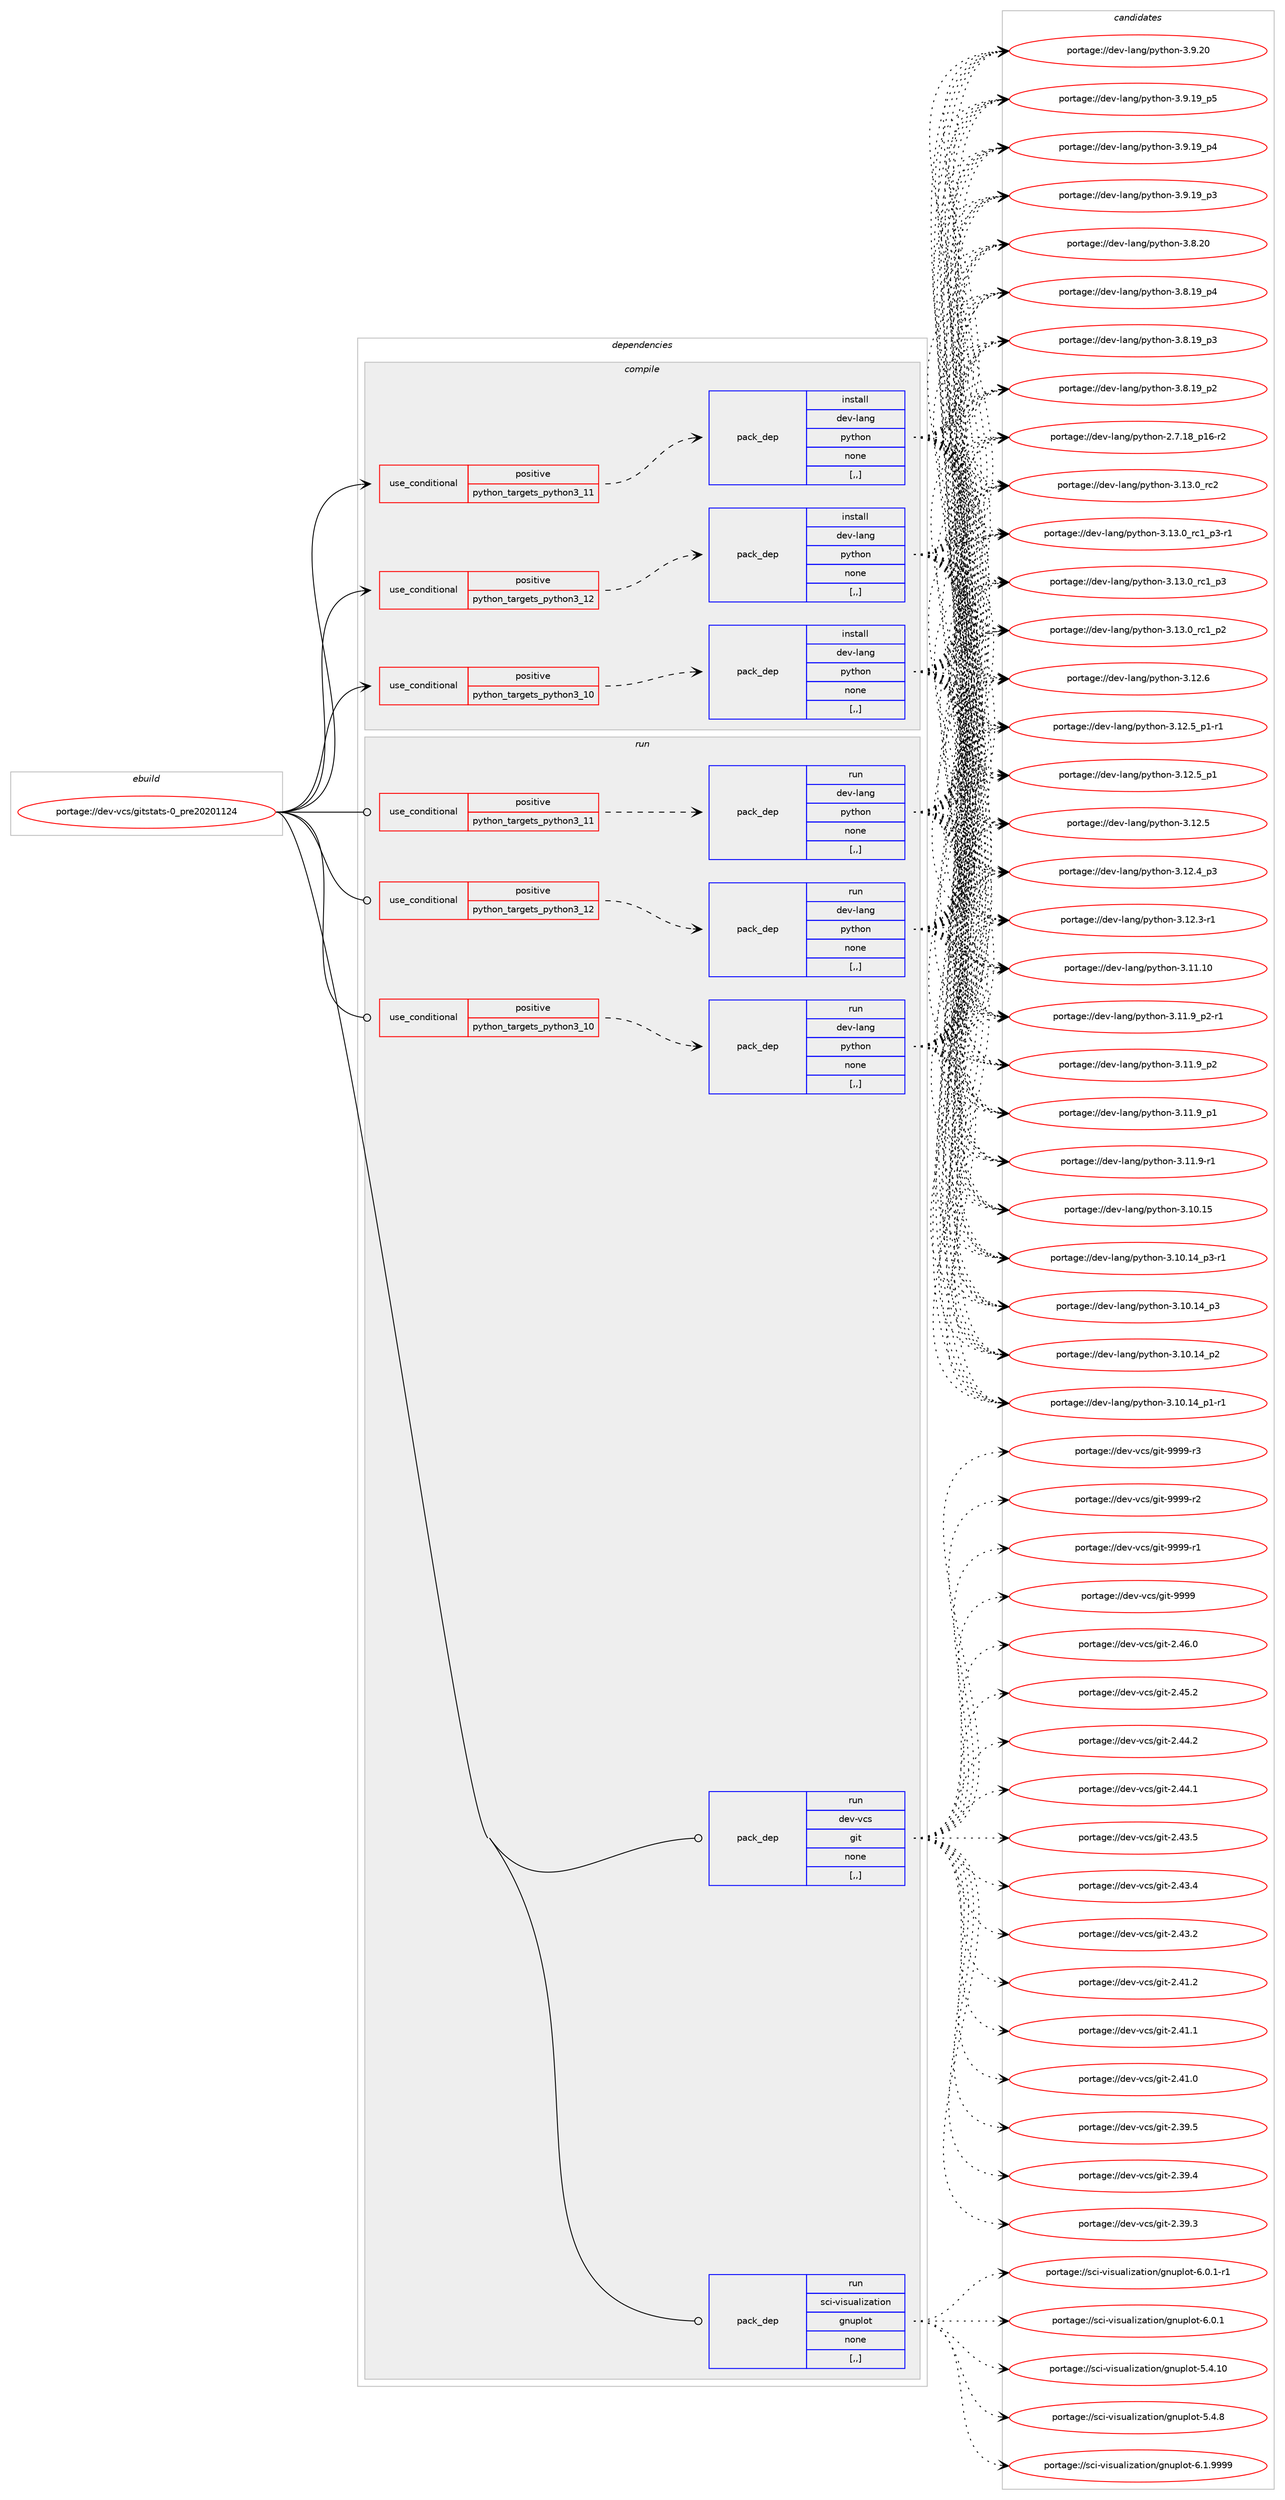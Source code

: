 digraph prolog {

# *************
# Graph options
# *************

newrank=true;
concentrate=true;
compound=true;
graph [rankdir=LR,fontname=Helvetica,fontsize=10,ranksep=1.5];#, ranksep=2.5, nodesep=0.2];
edge  [arrowhead=vee];
node  [fontname=Helvetica,fontsize=10];

# **********
# The ebuild
# **********

subgraph cluster_leftcol {
color=gray;
label=<<i>ebuild</i>>;
id [label="portage://dev-vcs/gitstats-0_pre20201124", color=red, width=4, href="../dev-vcs/gitstats-0_pre20201124.svg"];
}

# ****************
# The dependencies
# ****************

subgraph cluster_midcol {
color=gray;
label=<<i>dependencies</i>>;
subgraph cluster_compile {
fillcolor="#eeeeee";
style=filled;
label=<<i>compile</i>>;
subgraph cond193964 {
dependency719582 [label=<<TABLE BORDER="0" CELLBORDER="1" CELLSPACING="0" CELLPADDING="4"><TR><TD ROWSPAN="3" CELLPADDING="10">use_conditional</TD></TR><TR><TD>positive</TD></TR><TR><TD>python_targets_python3_10</TD></TR></TABLE>>, shape=none, color=red];
subgraph pack520562 {
dependency719583 [label=<<TABLE BORDER="0" CELLBORDER="1" CELLSPACING="0" CELLPADDING="4" WIDTH="220"><TR><TD ROWSPAN="6" CELLPADDING="30">pack_dep</TD></TR><TR><TD WIDTH="110">install</TD></TR><TR><TD>dev-lang</TD></TR><TR><TD>python</TD></TR><TR><TD>none</TD></TR><TR><TD>[,,]</TD></TR></TABLE>>, shape=none, color=blue];
}
dependency719582:e -> dependency719583:w [weight=20,style="dashed",arrowhead="vee"];
}
id:e -> dependency719582:w [weight=20,style="solid",arrowhead="vee"];
subgraph cond193965 {
dependency719584 [label=<<TABLE BORDER="0" CELLBORDER="1" CELLSPACING="0" CELLPADDING="4"><TR><TD ROWSPAN="3" CELLPADDING="10">use_conditional</TD></TR><TR><TD>positive</TD></TR><TR><TD>python_targets_python3_11</TD></TR></TABLE>>, shape=none, color=red];
subgraph pack520563 {
dependency719585 [label=<<TABLE BORDER="0" CELLBORDER="1" CELLSPACING="0" CELLPADDING="4" WIDTH="220"><TR><TD ROWSPAN="6" CELLPADDING="30">pack_dep</TD></TR><TR><TD WIDTH="110">install</TD></TR><TR><TD>dev-lang</TD></TR><TR><TD>python</TD></TR><TR><TD>none</TD></TR><TR><TD>[,,]</TD></TR></TABLE>>, shape=none, color=blue];
}
dependency719584:e -> dependency719585:w [weight=20,style="dashed",arrowhead="vee"];
}
id:e -> dependency719584:w [weight=20,style="solid",arrowhead="vee"];
subgraph cond193966 {
dependency719586 [label=<<TABLE BORDER="0" CELLBORDER="1" CELLSPACING="0" CELLPADDING="4"><TR><TD ROWSPAN="3" CELLPADDING="10">use_conditional</TD></TR><TR><TD>positive</TD></TR><TR><TD>python_targets_python3_12</TD></TR></TABLE>>, shape=none, color=red];
subgraph pack520564 {
dependency719587 [label=<<TABLE BORDER="0" CELLBORDER="1" CELLSPACING="0" CELLPADDING="4" WIDTH="220"><TR><TD ROWSPAN="6" CELLPADDING="30">pack_dep</TD></TR><TR><TD WIDTH="110">install</TD></TR><TR><TD>dev-lang</TD></TR><TR><TD>python</TD></TR><TR><TD>none</TD></TR><TR><TD>[,,]</TD></TR></TABLE>>, shape=none, color=blue];
}
dependency719586:e -> dependency719587:w [weight=20,style="dashed",arrowhead="vee"];
}
id:e -> dependency719586:w [weight=20,style="solid",arrowhead="vee"];
}
subgraph cluster_compileandrun {
fillcolor="#eeeeee";
style=filled;
label=<<i>compile and run</i>>;
}
subgraph cluster_run {
fillcolor="#eeeeee";
style=filled;
label=<<i>run</i>>;
subgraph cond193967 {
dependency719588 [label=<<TABLE BORDER="0" CELLBORDER="1" CELLSPACING="0" CELLPADDING="4"><TR><TD ROWSPAN="3" CELLPADDING="10">use_conditional</TD></TR><TR><TD>positive</TD></TR><TR><TD>python_targets_python3_10</TD></TR></TABLE>>, shape=none, color=red];
subgraph pack520565 {
dependency719589 [label=<<TABLE BORDER="0" CELLBORDER="1" CELLSPACING="0" CELLPADDING="4" WIDTH="220"><TR><TD ROWSPAN="6" CELLPADDING="30">pack_dep</TD></TR><TR><TD WIDTH="110">run</TD></TR><TR><TD>dev-lang</TD></TR><TR><TD>python</TD></TR><TR><TD>none</TD></TR><TR><TD>[,,]</TD></TR></TABLE>>, shape=none, color=blue];
}
dependency719588:e -> dependency719589:w [weight=20,style="dashed",arrowhead="vee"];
}
id:e -> dependency719588:w [weight=20,style="solid",arrowhead="odot"];
subgraph cond193968 {
dependency719590 [label=<<TABLE BORDER="0" CELLBORDER="1" CELLSPACING="0" CELLPADDING="4"><TR><TD ROWSPAN="3" CELLPADDING="10">use_conditional</TD></TR><TR><TD>positive</TD></TR><TR><TD>python_targets_python3_11</TD></TR></TABLE>>, shape=none, color=red];
subgraph pack520566 {
dependency719591 [label=<<TABLE BORDER="0" CELLBORDER="1" CELLSPACING="0" CELLPADDING="4" WIDTH="220"><TR><TD ROWSPAN="6" CELLPADDING="30">pack_dep</TD></TR><TR><TD WIDTH="110">run</TD></TR><TR><TD>dev-lang</TD></TR><TR><TD>python</TD></TR><TR><TD>none</TD></TR><TR><TD>[,,]</TD></TR></TABLE>>, shape=none, color=blue];
}
dependency719590:e -> dependency719591:w [weight=20,style="dashed",arrowhead="vee"];
}
id:e -> dependency719590:w [weight=20,style="solid",arrowhead="odot"];
subgraph cond193969 {
dependency719592 [label=<<TABLE BORDER="0" CELLBORDER="1" CELLSPACING="0" CELLPADDING="4"><TR><TD ROWSPAN="3" CELLPADDING="10">use_conditional</TD></TR><TR><TD>positive</TD></TR><TR><TD>python_targets_python3_12</TD></TR></TABLE>>, shape=none, color=red];
subgraph pack520567 {
dependency719593 [label=<<TABLE BORDER="0" CELLBORDER="1" CELLSPACING="0" CELLPADDING="4" WIDTH="220"><TR><TD ROWSPAN="6" CELLPADDING="30">pack_dep</TD></TR><TR><TD WIDTH="110">run</TD></TR><TR><TD>dev-lang</TD></TR><TR><TD>python</TD></TR><TR><TD>none</TD></TR><TR><TD>[,,]</TD></TR></TABLE>>, shape=none, color=blue];
}
dependency719592:e -> dependency719593:w [weight=20,style="dashed",arrowhead="vee"];
}
id:e -> dependency719592:w [weight=20,style="solid",arrowhead="odot"];
subgraph pack520568 {
dependency719594 [label=<<TABLE BORDER="0" CELLBORDER="1" CELLSPACING="0" CELLPADDING="4" WIDTH="220"><TR><TD ROWSPAN="6" CELLPADDING="30">pack_dep</TD></TR><TR><TD WIDTH="110">run</TD></TR><TR><TD>dev-vcs</TD></TR><TR><TD>git</TD></TR><TR><TD>none</TD></TR><TR><TD>[,,]</TD></TR></TABLE>>, shape=none, color=blue];
}
id:e -> dependency719594:w [weight=20,style="solid",arrowhead="odot"];
subgraph pack520569 {
dependency719595 [label=<<TABLE BORDER="0" CELLBORDER="1" CELLSPACING="0" CELLPADDING="4" WIDTH="220"><TR><TD ROWSPAN="6" CELLPADDING="30">pack_dep</TD></TR><TR><TD WIDTH="110">run</TD></TR><TR><TD>sci-visualization</TD></TR><TR><TD>gnuplot</TD></TR><TR><TD>none</TD></TR><TR><TD>[,,]</TD></TR></TABLE>>, shape=none, color=blue];
}
id:e -> dependency719595:w [weight=20,style="solid",arrowhead="odot"];
}
}

# **************
# The candidates
# **************

subgraph cluster_choices {
rank=same;
color=gray;
label=<<i>candidates</i>>;

subgraph choice520562 {
color=black;
nodesep=1;
choice10010111845108971101034711212111610411111045514649514648951149950 [label="portage://dev-lang/python-3.13.0_rc2", color=red, width=4,href="../dev-lang/python-3.13.0_rc2.svg"];
choice1001011184510897110103471121211161041111104551464951464895114994995112514511449 [label="portage://dev-lang/python-3.13.0_rc1_p3-r1", color=red, width=4,href="../dev-lang/python-3.13.0_rc1_p3-r1.svg"];
choice100101118451089711010347112121116104111110455146495146489511499499511251 [label="portage://dev-lang/python-3.13.0_rc1_p3", color=red, width=4,href="../dev-lang/python-3.13.0_rc1_p3.svg"];
choice100101118451089711010347112121116104111110455146495146489511499499511250 [label="portage://dev-lang/python-3.13.0_rc1_p2", color=red, width=4,href="../dev-lang/python-3.13.0_rc1_p2.svg"];
choice10010111845108971101034711212111610411111045514649504654 [label="portage://dev-lang/python-3.12.6", color=red, width=4,href="../dev-lang/python-3.12.6.svg"];
choice1001011184510897110103471121211161041111104551464950465395112494511449 [label="portage://dev-lang/python-3.12.5_p1-r1", color=red, width=4,href="../dev-lang/python-3.12.5_p1-r1.svg"];
choice100101118451089711010347112121116104111110455146495046539511249 [label="portage://dev-lang/python-3.12.5_p1", color=red, width=4,href="../dev-lang/python-3.12.5_p1.svg"];
choice10010111845108971101034711212111610411111045514649504653 [label="portage://dev-lang/python-3.12.5", color=red, width=4,href="../dev-lang/python-3.12.5.svg"];
choice100101118451089711010347112121116104111110455146495046529511251 [label="portage://dev-lang/python-3.12.4_p3", color=red, width=4,href="../dev-lang/python-3.12.4_p3.svg"];
choice100101118451089711010347112121116104111110455146495046514511449 [label="portage://dev-lang/python-3.12.3-r1", color=red, width=4,href="../dev-lang/python-3.12.3-r1.svg"];
choice1001011184510897110103471121211161041111104551464949464948 [label="portage://dev-lang/python-3.11.10", color=red, width=4,href="../dev-lang/python-3.11.10.svg"];
choice1001011184510897110103471121211161041111104551464949465795112504511449 [label="portage://dev-lang/python-3.11.9_p2-r1", color=red, width=4,href="../dev-lang/python-3.11.9_p2-r1.svg"];
choice100101118451089711010347112121116104111110455146494946579511250 [label="portage://dev-lang/python-3.11.9_p2", color=red, width=4,href="../dev-lang/python-3.11.9_p2.svg"];
choice100101118451089711010347112121116104111110455146494946579511249 [label="portage://dev-lang/python-3.11.9_p1", color=red, width=4,href="../dev-lang/python-3.11.9_p1.svg"];
choice100101118451089711010347112121116104111110455146494946574511449 [label="portage://dev-lang/python-3.11.9-r1", color=red, width=4,href="../dev-lang/python-3.11.9-r1.svg"];
choice1001011184510897110103471121211161041111104551464948464953 [label="portage://dev-lang/python-3.10.15", color=red, width=4,href="../dev-lang/python-3.10.15.svg"];
choice100101118451089711010347112121116104111110455146494846495295112514511449 [label="portage://dev-lang/python-3.10.14_p3-r1", color=red, width=4,href="../dev-lang/python-3.10.14_p3-r1.svg"];
choice10010111845108971101034711212111610411111045514649484649529511251 [label="portage://dev-lang/python-3.10.14_p3", color=red, width=4,href="../dev-lang/python-3.10.14_p3.svg"];
choice10010111845108971101034711212111610411111045514649484649529511250 [label="portage://dev-lang/python-3.10.14_p2", color=red, width=4,href="../dev-lang/python-3.10.14_p2.svg"];
choice100101118451089711010347112121116104111110455146494846495295112494511449 [label="portage://dev-lang/python-3.10.14_p1-r1", color=red, width=4,href="../dev-lang/python-3.10.14_p1-r1.svg"];
choice10010111845108971101034711212111610411111045514657465048 [label="portage://dev-lang/python-3.9.20", color=red, width=4,href="../dev-lang/python-3.9.20.svg"];
choice100101118451089711010347112121116104111110455146574649579511253 [label="portage://dev-lang/python-3.9.19_p5", color=red, width=4,href="../dev-lang/python-3.9.19_p5.svg"];
choice100101118451089711010347112121116104111110455146574649579511252 [label="portage://dev-lang/python-3.9.19_p4", color=red, width=4,href="../dev-lang/python-3.9.19_p4.svg"];
choice100101118451089711010347112121116104111110455146574649579511251 [label="portage://dev-lang/python-3.9.19_p3", color=red, width=4,href="../dev-lang/python-3.9.19_p3.svg"];
choice10010111845108971101034711212111610411111045514656465048 [label="portage://dev-lang/python-3.8.20", color=red, width=4,href="../dev-lang/python-3.8.20.svg"];
choice100101118451089711010347112121116104111110455146564649579511252 [label="portage://dev-lang/python-3.8.19_p4", color=red, width=4,href="../dev-lang/python-3.8.19_p4.svg"];
choice100101118451089711010347112121116104111110455146564649579511251 [label="portage://dev-lang/python-3.8.19_p3", color=red, width=4,href="../dev-lang/python-3.8.19_p3.svg"];
choice100101118451089711010347112121116104111110455146564649579511250 [label="portage://dev-lang/python-3.8.19_p2", color=red, width=4,href="../dev-lang/python-3.8.19_p2.svg"];
choice100101118451089711010347112121116104111110455046554649569511249544511450 [label="portage://dev-lang/python-2.7.18_p16-r2", color=red, width=4,href="../dev-lang/python-2.7.18_p16-r2.svg"];
dependency719583:e -> choice10010111845108971101034711212111610411111045514649514648951149950:w [style=dotted,weight="100"];
dependency719583:e -> choice1001011184510897110103471121211161041111104551464951464895114994995112514511449:w [style=dotted,weight="100"];
dependency719583:e -> choice100101118451089711010347112121116104111110455146495146489511499499511251:w [style=dotted,weight="100"];
dependency719583:e -> choice100101118451089711010347112121116104111110455146495146489511499499511250:w [style=dotted,weight="100"];
dependency719583:e -> choice10010111845108971101034711212111610411111045514649504654:w [style=dotted,weight="100"];
dependency719583:e -> choice1001011184510897110103471121211161041111104551464950465395112494511449:w [style=dotted,weight="100"];
dependency719583:e -> choice100101118451089711010347112121116104111110455146495046539511249:w [style=dotted,weight="100"];
dependency719583:e -> choice10010111845108971101034711212111610411111045514649504653:w [style=dotted,weight="100"];
dependency719583:e -> choice100101118451089711010347112121116104111110455146495046529511251:w [style=dotted,weight="100"];
dependency719583:e -> choice100101118451089711010347112121116104111110455146495046514511449:w [style=dotted,weight="100"];
dependency719583:e -> choice1001011184510897110103471121211161041111104551464949464948:w [style=dotted,weight="100"];
dependency719583:e -> choice1001011184510897110103471121211161041111104551464949465795112504511449:w [style=dotted,weight="100"];
dependency719583:e -> choice100101118451089711010347112121116104111110455146494946579511250:w [style=dotted,weight="100"];
dependency719583:e -> choice100101118451089711010347112121116104111110455146494946579511249:w [style=dotted,weight="100"];
dependency719583:e -> choice100101118451089711010347112121116104111110455146494946574511449:w [style=dotted,weight="100"];
dependency719583:e -> choice1001011184510897110103471121211161041111104551464948464953:w [style=dotted,weight="100"];
dependency719583:e -> choice100101118451089711010347112121116104111110455146494846495295112514511449:w [style=dotted,weight="100"];
dependency719583:e -> choice10010111845108971101034711212111610411111045514649484649529511251:w [style=dotted,weight="100"];
dependency719583:e -> choice10010111845108971101034711212111610411111045514649484649529511250:w [style=dotted,weight="100"];
dependency719583:e -> choice100101118451089711010347112121116104111110455146494846495295112494511449:w [style=dotted,weight="100"];
dependency719583:e -> choice10010111845108971101034711212111610411111045514657465048:w [style=dotted,weight="100"];
dependency719583:e -> choice100101118451089711010347112121116104111110455146574649579511253:w [style=dotted,weight="100"];
dependency719583:e -> choice100101118451089711010347112121116104111110455146574649579511252:w [style=dotted,weight="100"];
dependency719583:e -> choice100101118451089711010347112121116104111110455146574649579511251:w [style=dotted,weight="100"];
dependency719583:e -> choice10010111845108971101034711212111610411111045514656465048:w [style=dotted,weight="100"];
dependency719583:e -> choice100101118451089711010347112121116104111110455146564649579511252:w [style=dotted,weight="100"];
dependency719583:e -> choice100101118451089711010347112121116104111110455146564649579511251:w [style=dotted,weight="100"];
dependency719583:e -> choice100101118451089711010347112121116104111110455146564649579511250:w [style=dotted,weight="100"];
dependency719583:e -> choice100101118451089711010347112121116104111110455046554649569511249544511450:w [style=dotted,weight="100"];
}
subgraph choice520563 {
color=black;
nodesep=1;
choice10010111845108971101034711212111610411111045514649514648951149950 [label="portage://dev-lang/python-3.13.0_rc2", color=red, width=4,href="../dev-lang/python-3.13.0_rc2.svg"];
choice1001011184510897110103471121211161041111104551464951464895114994995112514511449 [label="portage://dev-lang/python-3.13.0_rc1_p3-r1", color=red, width=4,href="../dev-lang/python-3.13.0_rc1_p3-r1.svg"];
choice100101118451089711010347112121116104111110455146495146489511499499511251 [label="portage://dev-lang/python-3.13.0_rc1_p3", color=red, width=4,href="../dev-lang/python-3.13.0_rc1_p3.svg"];
choice100101118451089711010347112121116104111110455146495146489511499499511250 [label="portage://dev-lang/python-3.13.0_rc1_p2", color=red, width=4,href="../dev-lang/python-3.13.0_rc1_p2.svg"];
choice10010111845108971101034711212111610411111045514649504654 [label="portage://dev-lang/python-3.12.6", color=red, width=4,href="../dev-lang/python-3.12.6.svg"];
choice1001011184510897110103471121211161041111104551464950465395112494511449 [label="portage://dev-lang/python-3.12.5_p1-r1", color=red, width=4,href="../dev-lang/python-3.12.5_p1-r1.svg"];
choice100101118451089711010347112121116104111110455146495046539511249 [label="portage://dev-lang/python-3.12.5_p1", color=red, width=4,href="../dev-lang/python-3.12.5_p1.svg"];
choice10010111845108971101034711212111610411111045514649504653 [label="portage://dev-lang/python-3.12.5", color=red, width=4,href="../dev-lang/python-3.12.5.svg"];
choice100101118451089711010347112121116104111110455146495046529511251 [label="portage://dev-lang/python-3.12.4_p3", color=red, width=4,href="../dev-lang/python-3.12.4_p3.svg"];
choice100101118451089711010347112121116104111110455146495046514511449 [label="portage://dev-lang/python-3.12.3-r1", color=red, width=4,href="../dev-lang/python-3.12.3-r1.svg"];
choice1001011184510897110103471121211161041111104551464949464948 [label="portage://dev-lang/python-3.11.10", color=red, width=4,href="../dev-lang/python-3.11.10.svg"];
choice1001011184510897110103471121211161041111104551464949465795112504511449 [label="portage://dev-lang/python-3.11.9_p2-r1", color=red, width=4,href="../dev-lang/python-3.11.9_p2-r1.svg"];
choice100101118451089711010347112121116104111110455146494946579511250 [label="portage://dev-lang/python-3.11.9_p2", color=red, width=4,href="../dev-lang/python-3.11.9_p2.svg"];
choice100101118451089711010347112121116104111110455146494946579511249 [label="portage://dev-lang/python-3.11.9_p1", color=red, width=4,href="../dev-lang/python-3.11.9_p1.svg"];
choice100101118451089711010347112121116104111110455146494946574511449 [label="portage://dev-lang/python-3.11.9-r1", color=red, width=4,href="../dev-lang/python-3.11.9-r1.svg"];
choice1001011184510897110103471121211161041111104551464948464953 [label="portage://dev-lang/python-3.10.15", color=red, width=4,href="../dev-lang/python-3.10.15.svg"];
choice100101118451089711010347112121116104111110455146494846495295112514511449 [label="portage://dev-lang/python-3.10.14_p3-r1", color=red, width=4,href="../dev-lang/python-3.10.14_p3-r1.svg"];
choice10010111845108971101034711212111610411111045514649484649529511251 [label="portage://dev-lang/python-3.10.14_p3", color=red, width=4,href="../dev-lang/python-3.10.14_p3.svg"];
choice10010111845108971101034711212111610411111045514649484649529511250 [label="portage://dev-lang/python-3.10.14_p2", color=red, width=4,href="../dev-lang/python-3.10.14_p2.svg"];
choice100101118451089711010347112121116104111110455146494846495295112494511449 [label="portage://dev-lang/python-3.10.14_p1-r1", color=red, width=4,href="../dev-lang/python-3.10.14_p1-r1.svg"];
choice10010111845108971101034711212111610411111045514657465048 [label="portage://dev-lang/python-3.9.20", color=red, width=4,href="../dev-lang/python-3.9.20.svg"];
choice100101118451089711010347112121116104111110455146574649579511253 [label="portage://dev-lang/python-3.9.19_p5", color=red, width=4,href="../dev-lang/python-3.9.19_p5.svg"];
choice100101118451089711010347112121116104111110455146574649579511252 [label="portage://dev-lang/python-3.9.19_p4", color=red, width=4,href="../dev-lang/python-3.9.19_p4.svg"];
choice100101118451089711010347112121116104111110455146574649579511251 [label="portage://dev-lang/python-3.9.19_p3", color=red, width=4,href="../dev-lang/python-3.9.19_p3.svg"];
choice10010111845108971101034711212111610411111045514656465048 [label="portage://dev-lang/python-3.8.20", color=red, width=4,href="../dev-lang/python-3.8.20.svg"];
choice100101118451089711010347112121116104111110455146564649579511252 [label="portage://dev-lang/python-3.8.19_p4", color=red, width=4,href="../dev-lang/python-3.8.19_p4.svg"];
choice100101118451089711010347112121116104111110455146564649579511251 [label="portage://dev-lang/python-3.8.19_p3", color=red, width=4,href="../dev-lang/python-3.8.19_p3.svg"];
choice100101118451089711010347112121116104111110455146564649579511250 [label="portage://dev-lang/python-3.8.19_p2", color=red, width=4,href="../dev-lang/python-3.8.19_p2.svg"];
choice100101118451089711010347112121116104111110455046554649569511249544511450 [label="portage://dev-lang/python-2.7.18_p16-r2", color=red, width=4,href="../dev-lang/python-2.7.18_p16-r2.svg"];
dependency719585:e -> choice10010111845108971101034711212111610411111045514649514648951149950:w [style=dotted,weight="100"];
dependency719585:e -> choice1001011184510897110103471121211161041111104551464951464895114994995112514511449:w [style=dotted,weight="100"];
dependency719585:e -> choice100101118451089711010347112121116104111110455146495146489511499499511251:w [style=dotted,weight="100"];
dependency719585:e -> choice100101118451089711010347112121116104111110455146495146489511499499511250:w [style=dotted,weight="100"];
dependency719585:e -> choice10010111845108971101034711212111610411111045514649504654:w [style=dotted,weight="100"];
dependency719585:e -> choice1001011184510897110103471121211161041111104551464950465395112494511449:w [style=dotted,weight="100"];
dependency719585:e -> choice100101118451089711010347112121116104111110455146495046539511249:w [style=dotted,weight="100"];
dependency719585:e -> choice10010111845108971101034711212111610411111045514649504653:w [style=dotted,weight="100"];
dependency719585:e -> choice100101118451089711010347112121116104111110455146495046529511251:w [style=dotted,weight="100"];
dependency719585:e -> choice100101118451089711010347112121116104111110455146495046514511449:w [style=dotted,weight="100"];
dependency719585:e -> choice1001011184510897110103471121211161041111104551464949464948:w [style=dotted,weight="100"];
dependency719585:e -> choice1001011184510897110103471121211161041111104551464949465795112504511449:w [style=dotted,weight="100"];
dependency719585:e -> choice100101118451089711010347112121116104111110455146494946579511250:w [style=dotted,weight="100"];
dependency719585:e -> choice100101118451089711010347112121116104111110455146494946579511249:w [style=dotted,weight="100"];
dependency719585:e -> choice100101118451089711010347112121116104111110455146494946574511449:w [style=dotted,weight="100"];
dependency719585:e -> choice1001011184510897110103471121211161041111104551464948464953:w [style=dotted,weight="100"];
dependency719585:e -> choice100101118451089711010347112121116104111110455146494846495295112514511449:w [style=dotted,weight="100"];
dependency719585:e -> choice10010111845108971101034711212111610411111045514649484649529511251:w [style=dotted,weight="100"];
dependency719585:e -> choice10010111845108971101034711212111610411111045514649484649529511250:w [style=dotted,weight="100"];
dependency719585:e -> choice100101118451089711010347112121116104111110455146494846495295112494511449:w [style=dotted,weight="100"];
dependency719585:e -> choice10010111845108971101034711212111610411111045514657465048:w [style=dotted,weight="100"];
dependency719585:e -> choice100101118451089711010347112121116104111110455146574649579511253:w [style=dotted,weight="100"];
dependency719585:e -> choice100101118451089711010347112121116104111110455146574649579511252:w [style=dotted,weight="100"];
dependency719585:e -> choice100101118451089711010347112121116104111110455146574649579511251:w [style=dotted,weight="100"];
dependency719585:e -> choice10010111845108971101034711212111610411111045514656465048:w [style=dotted,weight="100"];
dependency719585:e -> choice100101118451089711010347112121116104111110455146564649579511252:w [style=dotted,weight="100"];
dependency719585:e -> choice100101118451089711010347112121116104111110455146564649579511251:w [style=dotted,weight="100"];
dependency719585:e -> choice100101118451089711010347112121116104111110455146564649579511250:w [style=dotted,weight="100"];
dependency719585:e -> choice100101118451089711010347112121116104111110455046554649569511249544511450:w [style=dotted,weight="100"];
}
subgraph choice520564 {
color=black;
nodesep=1;
choice10010111845108971101034711212111610411111045514649514648951149950 [label="portage://dev-lang/python-3.13.0_rc2", color=red, width=4,href="../dev-lang/python-3.13.0_rc2.svg"];
choice1001011184510897110103471121211161041111104551464951464895114994995112514511449 [label="portage://dev-lang/python-3.13.0_rc1_p3-r1", color=red, width=4,href="../dev-lang/python-3.13.0_rc1_p3-r1.svg"];
choice100101118451089711010347112121116104111110455146495146489511499499511251 [label="portage://dev-lang/python-3.13.0_rc1_p3", color=red, width=4,href="../dev-lang/python-3.13.0_rc1_p3.svg"];
choice100101118451089711010347112121116104111110455146495146489511499499511250 [label="portage://dev-lang/python-3.13.0_rc1_p2", color=red, width=4,href="../dev-lang/python-3.13.0_rc1_p2.svg"];
choice10010111845108971101034711212111610411111045514649504654 [label="portage://dev-lang/python-3.12.6", color=red, width=4,href="../dev-lang/python-3.12.6.svg"];
choice1001011184510897110103471121211161041111104551464950465395112494511449 [label="portage://dev-lang/python-3.12.5_p1-r1", color=red, width=4,href="../dev-lang/python-3.12.5_p1-r1.svg"];
choice100101118451089711010347112121116104111110455146495046539511249 [label="portage://dev-lang/python-3.12.5_p1", color=red, width=4,href="../dev-lang/python-3.12.5_p1.svg"];
choice10010111845108971101034711212111610411111045514649504653 [label="portage://dev-lang/python-3.12.5", color=red, width=4,href="../dev-lang/python-3.12.5.svg"];
choice100101118451089711010347112121116104111110455146495046529511251 [label="portage://dev-lang/python-3.12.4_p3", color=red, width=4,href="../dev-lang/python-3.12.4_p3.svg"];
choice100101118451089711010347112121116104111110455146495046514511449 [label="portage://dev-lang/python-3.12.3-r1", color=red, width=4,href="../dev-lang/python-3.12.3-r1.svg"];
choice1001011184510897110103471121211161041111104551464949464948 [label="portage://dev-lang/python-3.11.10", color=red, width=4,href="../dev-lang/python-3.11.10.svg"];
choice1001011184510897110103471121211161041111104551464949465795112504511449 [label="portage://dev-lang/python-3.11.9_p2-r1", color=red, width=4,href="../dev-lang/python-3.11.9_p2-r1.svg"];
choice100101118451089711010347112121116104111110455146494946579511250 [label="portage://dev-lang/python-3.11.9_p2", color=red, width=4,href="../dev-lang/python-3.11.9_p2.svg"];
choice100101118451089711010347112121116104111110455146494946579511249 [label="portage://dev-lang/python-3.11.9_p1", color=red, width=4,href="../dev-lang/python-3.11.9_p1.svg"];
choice100101118451089711010347112121116104111110455146494946574511449 [label="portage://dev-lang/python-3.11.9-r1", color=red, width=4,href="../dev-lang/python-3.11.9-r1.svg"];
choice1001011184510897110103471121211161041111104551464948464953 [label="portage://dev-lang/python-3.10.15", color=red, width=4,href="../dev-lang/python-3.10.15.svg"];
choice100101118451089711010347112121116104111110455146494846495295112514511449 [label="portage://dev-lang/python-3.10.14_p3-r1", color=red, width=4,href="../dev-lang/python-3.10.14_p3-r1.svg"];
choice10010111845108971101034711212111610411111045514649484649529511251 [label="portage://dev-lang/python-3.10.14_p3", color=red, width=4,href="../dev-lang/python-3.10.14_p3.svg"];
choice10010111845108971101034711212111610411111045514649484649529511250 [label="portage://dev-lang/python-3.10.14_p2", color=red, width=4,href="../dev-lang/python-3.10.14_p2.svg"];
choice100101118451089711010347112121116104111110455146494846495295112494511449 [label="portage://dev-lang/python-3.10.14_p1-r1", color=red, width=4,href="../dev-lang/python-3.10.14_p1-r1.svg"];
choice10010111845108971101034711212111610411111045514657465048 [label="portage://dev-lang/python-3.9.20", color=red, width=4,href="../dev-lang/python-3.9.20.svg"];
choice100101118451089711010347112121116104111110455146574649579511253 [label="portage://dev-lang/python-3.9.19_p5", color=red, width=4,href="../dev-lang/python-3.9.19_p5.svg"];
choice100101118451089711010347112121116104111110455146574649579511252 [label="portage://dev-lang/python-3.9.19_p4", color=red, width=4,href="../dev-lang/python-3.9.19_p4.svg"];
choice100101118451089711010347112121116104111110455146574649579511251 [label="portage://dev-lang/python-3.9.19_p3", color=red, width=4,href="../dev-lang/python-3.9.19_p3.svg"];
choice10010111845108971101034711212111610411111045514656465048 [label="portage://dev-lang/python-3.8.20", color=red, width=4,href="../dev-lang/python-3.8.20.svg"];
choice100101118451089711010347112121116104111110455146564649579511252 [label="portage://dev-lang/python-3.8.19_p4", color=red, width=4,href="../dev-lang/python-3.8.19_p4.svg"];
choice100101118451089711010347112121116104111110455146564649579511251 [label="portage://dev-lang/python-3.8.19_p3", color=red, width=4,href="../dev-lang/python-3.8.19_p3.svg"];
choice100101118451089711010347112121116104111110455146564649579511250 [label="portage://dev-lang/python-3.8.19_p2", color=red, width=4,href="../dev-lang/python-3.8.19_p2.svg"];
choice100101118451089711010347112121116104111110455046554649569511249544511450 [label="portage://dev-lang/python-2.7.18_p16-r2", color=red, width=4,href="../dev-lang/python-2.7.18_p16-r2.svg"];
dependency719587:e -> choice10010111845108971101034711212111610411111045514649514648951149950:w [style=dotted,weight="100"];
dependency719587:e -> choice1001011184510897110103471121211161041111104551464951464895114994995112514511449:w [style=dotted,weight="100"];
dependency719587:e -> choice100101118451089711010347112121116104111110455146495146489511499499511251:w [style=dotted,weight="100"];
dependency719587:e -> choice100101118451089711010347112121116104111110455146495146489511499499511250:w [style=dotted,weight="100"];
dependency719587:e -> choice10010111845108971101034711212111610411111045514649504654:w [style=dotted,weight="100"];
dependency719587:e -> choice1001011184510897110103471121211161041111104551464950465395112494511449:w [style=dotted,weight="100"];
dependency719587:e -> choice100101118451089711010347112121116104111110455146495046539511249:w [style=dotted,weight="100"];
dependency719587:e -> choice10010111845108971101034711212111610411111045514649504653:w [style=dotted,weight="100"];
dependency719587:e -> choice100101118451089711010347112121116104111110455146495046529511251:w [style=dotted,weight="100"];
dependency719587:e -> choice100101118451089711010347112121116104111110455146495046514511449:w [style=dotted,weight="100"];
dependency719587:e -> choice1001011184510897110103471121211161041111104551464949464948:w [style=dotted,weight="100"];
dependency719587:e -> choice1001011184510897110103471121211161041111104551464949465795112504511449:w [style=dotted,weight="100"];
dependency719587:e -> choice100101118451089711010347112121116104111110455146494946579511250:w [style=dotted,weight="100"];
dependency719587:e -> choice100101118451089711010347112121116104111110455146494946579511249:w [style=dotted,weight="100"];
dependency719587:e -> choice100101118451089711010347112121116104111110455146494946574511449:w [style=dotted,weight="100"];
dependency719587:e -> choice1001011184510897110103471121211161041111104551464948464953:w [style=dotted,weight="100"];
dependency719587:e -> choice100101118451089711010347112121116104111110455146494846495295112514511449:w [style=dotted,weight="100"];
dependency719587:e -> choice10010111845108971101034711212111610411111045514649484649529511251:w [style=dotted,weight="100"];
dependency719587:e -> choice10010111845108971101034711212111610411111045514649484649529511250:w [style=dotted,weight="100"];
dependency719587:e -> choice100101118451089711010347112121116104111110455146494846495295112494511449:w [style=dotted,weight="100"];
dependency719587:e -> choice10010111845108971101034711212111610411111045514657465048:w [style=dotted,weight="100"];
dependency719587:e -> choice100101118451089711010347112121116104111110455146574649579511253:w [style=dotted,weight="100"];
dependency719587:e -> choice100101118451089711010347112121116104111110455146574649579511252:w [style=dotted,weight="100"];
dependency719587:e -> choice100101118451089711010347112121116104111110455146574649579511251:w [style=dotted,weight="100"];
dependency719587:e -> choice10010111845108971101034711212111610411111045514656465048:w [style=dotted,weight="100"];
dependency719587:e -> choice100101118451089711010347112121116104111110455146564649579511252:w [style=dotted,weight="100"];
dependency719587:e -> choice100101118451089711010347112121116104111110455146564649579511251:w [style=dotted,weight="100"];
dependency719587:e -> choice100101118451089711010347112121116104111110455146564649579511250:w [style=dotted,weight="100"];
dependency719587:e -> choice100101118451089711010347112121116104111110455046554649569511249544511450:w [style=dotted,weight="100"];
}
subgraph choice520565 {
color=black;
nodesep=1;
choice10010111845108971101034711212111610411111045514649514648951149950 [label="portage://dev-lang/python-3.13.0_rc2", color=red, width=4,href="../dev-lang/python-3.13.0_rc2.svg"];
choice1001011184510897110103471121211161041111104551464951464895114994995112514511449 [label="portage://dev-lang/python-3.13.0_rc1_p3-r1", color=red, width=4,href="../dev-lang/python-3.13.0_rc1_p3-r1.svg"];
choice100101118451089711010347112121116104111110455146495146489511499499511251 [label="portage://dev-lang/python-3.13.0_rc1_p3", color=red, width=4,href="../dev-lang/python-3.13.0_rc1_p3.svg"];
choice100101118451089711010347112121116104111110455146495146489511499499511250 [label="portage://dev-lang/python-3.13.0_rc1_p2", color=red, width=4,href="../dev-lang/python-3.13.0_rc1_p2.svg"];
choice10010111845108971101034711212111610411111045514649504654 [label="portage://dev-lang/python-3.12.6", color=red, width=4,href="../dev-lang/python-3.12.6.svg"];
choice1001011184510897110103471121211161041111104551464950465395112494511449 [label="portage://dev-lang/python-3.12.5_p1-r1", color=red, width=4,href="../dev-lang/python-3.12.5_p1-r1.svg"];
choice100101118451089711010347112121116104111110455146495046539511249 [label="portage://dev-lang/python-3.12.5_p1", color=red, width=4,href="../dev-lang/python-3.12.5_p1.svg"];
choice10010111845108971101034711212111610411111045514649504653 [label="portage://dev-lang/python-3.12.5", color=red, width=4,href="../dev-lang/python-3.12.5.svg"];
choice100101118451089711010347112121116104111110455146495046529511251 [label="portage://dev-lang/python-3.12.4_p3", color=red, width=4,href="../dev-lang/python-3.12.4_p3.svg"];
choice100101118451089711010347112121116104111110455146495046514511449 [label="portage://dev-lang/python-3.12.3-r1", color=red, width=4,href="../dev-lang/python-3.12.3-r1.svg"];
choice1001011184510897110103471121211161041111104551464949464948 [label="portage://dev-lang/python-3.11.10", color=red, width=4,href="../dev-lang/python-3.11.10.svg"];
choice1001011184510897110103471121211161041111104551464949465795112504511449 [label="portage://dev-lang/python-3.11.9_p2-r1", color=red, width=4,href="../dev-lang/python-3.11.9_p2-r1.svg"];
choice100101118451089711010347112121116104111110455146494946579511250 [label="portage://dev-lang/python-3.11.9_p2", color=red, width=4,href="../dev-lang/python-3.11.9_p2.svg"];
choice100101118451089711010347112121116104111110455146494946579511249 [label="portage://dev-lang/python-3.11.9_p1", color=red, width=4,href="../dev-lang/python-3.11.9_p1.svg"];
choice100101118451089711010347112121116104111110455146494946574511449 [label="portage://dev-lang/python-3.11.9-r1", color=red, width=4,href="../dev-lang/python-3.11.9-r1.svg"];
choice1001011184510897110103471121211161041111104551464948464953 [label="portage://dev-lang/python-3.10.15", color=red, width=4,href="../dev-lang/python-3.10.15.svg"];
choice100101118451089711010347112121116104111110455146494846495295112514511449 [label="portage://dev-lang/python-3.10.14_p3-r1", color=red, width=4,href="../dev-lang/python-3.10.14_p3-r1.svg"];
choice10010111845108971101034711212111610411111045514649484649529511251 [label="portage://dev-lang/python-3.10.14_p3", color=red, width=4,href="../dev-lang/python-3.10.14_p3.svg"];
choice10010111845108971101034711212111610411111045514649484649529511250 [label="portage://dev-lang/python-3.10.14_p2", color=red, width=4,href="../dev-lang/python-3.10.14_p2.svg"];
choice100101118451089711010347112121116104111110455146494846495295112494511449 [label="portage://dev-lang/python-3.10.14_p1-r1", color=red, width=4,href="../dev-lang/python-3.10.14_p1-r1.svg"];
choice10010111845108971101034711212111610411111045514657465048 [label="portage://dev-lang/python-3.9.20", color=red, width=4,href="../dev-lang/python-3.9.20.svg"];
choice100101118451089711010347112121116104111110455146574649579511253 [label="portage://dev-lang/python-3.9.19_p5", color=red, width=4,href="../dev-lang/python-3.9.19_p5.svg"];
choice100101118451089711010347112121116104111110455146574649579511252 [label="portage://dev-lang/python-3.9.19_p4", color=red, width=4,href="../dev-lang/python-3.9.19_p4.svg"];
choice100101118451089711010347112121116104111110455146574649579511251 [label="portage://dev-lang/python-3.9.19_p3", color=red, width=4,href="../dev-lang/python-3.9.19_p3.svg"];
choice10010111845108971101034711212111610411111045514656465048 [label="portage://dev-lang/python-3.8.20", color=red, width=4,href="../dev-lang/python-3.8.20.svg"];
choice100101118451089711010347112121116104111110455146564649579511252 [label="portage://dev-lang/python-3.8.19_p4", color=red, width=4,href="../dev-lang/python-3.8.19_p4.svg"];
choice100101118451089711010347112121116104111110455146564649579511251 [label="portage://dev-lang/python-3.8.19_p3", color=red, width=4,href="../dev-lang/python-3.8.19_p3.svg"];
choice100101118451089711010347112121116104111110455146564649579511250 [label="portage://dev-lang/python-3.8.19_p2", color=red, width=4,href="../dev-lang/python-3.8.19_p2.svg"];
choice100101118451089711010347112121116104111110455046554649569511249544511450 [label="portage://dev-lang/python-2.7.18_p16-r2", color=red, width=4,href="../dev-lang/python-2.7.18_p16-r2.svg"];
dependency719589:e -> choice10010111845108971101034711212111610411111045514649514648951149950:w [style=dotted,weight="100"];
dependency719589:e -> choice1001011184510897110103471121211161041111104551464951464895114994995112514511449:w [style=dotted,weight="100"];
dependency719589:e -> choice100101118451089711010347112121116104111110455146495146489511499499511251:w [style=dotted,weight="100"];
dependency719589:e -> choice100101118451089711010347112121116104111110455146495146489511499499511250:w [style=dotted,weight="100"];
dependency719589:e -> choice10010111845108971101034711212111610411111045514649504654:w [style=dotted,weight="100"];
dependency719589:e -> choice1001011184510897110103471121211161041111104551464950465395112494511449:w [style=dotted,weight="100"];
dependency719589:e -> choice100101118451089711010347112121116104111110455146495046539511249:w [style=dotted,weight="100"];
dependency719589:e -> choice10010111845108971101034711212111610411111045514649504653:w [style=dotted,weight="100"];
dependency719589:e -> choice100101118451089711010347112121116104111110455146495046529511251:w [style=dotted,weight="100"];
dependency719589:e -> choice100101118451089711010347112121116104111110455146495046514511449:w [style=dotted,weight="100"];
dependency719589:e -> choice1001011184510897110103471121211161041111104551464949464948:w [style=dotted,weight="100"];
dependency719589:e -> choice1001011184510897110103471121211161041111104551464949465795112504511449:w [style=dotted,weight="100"];
dependency719589:e -> choice100101118451089711010347112121116104111110455146494946579511250:w [style=dotted,weight="100"];
dependency719589:e -> choice100101118451089711010347112121116104111110455146494946579511249:w [style=dotted,weight="100"];
dependency719589:e -> choice100101118451089711010347112121116104111110455146494946574511449:w [style=dotted,weight="100"];
dependency719589:e -> choice1001011184510897110103471121211161041111104551464948464953:w [style=dotted,weight="100"];
dependency719589:e -> choice100101118451089711010347112121116104111110455146494846495295112514511449:w [style=dotted,weight="100"];
dependency719589:e -> choice10010111845108971101034711212111610411111045514649484649529511251:w [style=dotted,weight="100"];
dependency719589:e -> choice10010111845108971101034711212111610411111045514649484649529511250:w [style=dotted,weight="100"];
dependency719589:e -> choice100101118451089711010347112121116104111110455146494846495295112494511449:w [style=dotted,weight="100"];
dependency719589:e -> choice10010111845108971101034711212111610411111045514657465048:w [style=dotted,weight="100"];
dependency719589:e -> choice100101118451089711010347112121116104111110455146574649579511253:w [style=dotted,weight="100"];
dependency719589:e -> choice100101118451089711010347112121116104111110455146574649579511252:w [style=dotted,weight="100"];
dependency719589:e -> choice100101118451089711010347112121116104111110455146574649579511251:w [style=dotted,weight="100"];
dependency719589:e -> choice10010111845108971101034711212111610411111045514656465048:w [style=dotted,weight="100"];
dependency719589:e -> choice100101118451089711010347112121116104111110455146564649579511252:w [style=dotted,weight="100"];
dependency719589:e -> choice100101118451089711010347112121116104111110455146564649579511251:w [style=dotted,weight="100"];
dependency719589:e -> choice100101118451089711010347112121116104111110455146564649579511250:w [style=dotted,weight="100"];
dependency719589:e -> choice100101118451089711010347112121116104111110455046554649569511249544511450:w [style=dotted,weight="100"];
}
subgraph choice520566 {
color=black;
nodesep=1;
choice10010111845108971101034711212111610411111045514649514648951149950 [label="portage://dev-lang/python-3.13.0_rc2", color=red, width=4,href="../dev-lang/python-3.13.0_rc2.svg"];
choice1001011184510897110103471121211161041111104551464951464895114994995112514511449 [label="portage://dev-lang/python-3.13.0_rc1_p3-r1", color=red, width=4,href="../dev-lang/python-3.13.0_rc1_p3-r1.svg"];
choice100101118451089711010347112121116104111110455146495146489511499499511251 [label="portage://dev-lang/python-3.13.0_rc1_p3", color=red, width=4,href="../dev-lang/python-3.13.0_rc1_p3.svg"];
choice100101118451089711010347112121116104111110455146495146489511499499511250 [label="portage://dev-lang/python-3.13.0_rc1_p2", color=red, width=4,href="../dev-lang/python-3.13.0_rc1_p2.svg"];
choice10010111845108971101034711212111610411111045514649504654 [label="portage://dev-lang/python-3.12.6", color=red, width=4,href="../dev-lang/python-3.12.6.svg"];
choice1001011184510897110103471121211161041111104551464950465395112494511449 [label="portage://dev-lang/python-3.12.5_p1-r1", color=red, width=4,href="../dev-lang/python-3.12.5_p1-r1.svg"];
choice100101118451089711010347112121116104111110455146495046539511249 [label="portage://dev-lang/python-3.12.5_p1", color=red, width=4,href="../dev-lang/python-3.12.5_p1.svg"];
choice10010111845108971101034711212111610411111045514649504653 [label="portage://dev-lang/python-3.12.5", color=red, width=4,href="../dev-lang/python-3.12.5.svg"];
choice100101118451089711010347112121116104111110455146495046529511251 [label="portage://dev-lang/python-3.12.4_p3", color=red, width=4,href="../dev-lang/python-3.12.4_p3.svg"];
choice100101118451089711010347112121116104111110455146495046514511449 [label="portage://dev-lang/python-3.12.3-r1", color=red, width=4,href="../dev-lang/python-3.12.3-r1.svg"];
choice1001011184510897110103471121211161041111104551464949464948 [label="portage://dev-lang/python-3.11.10", color=red, width=4,href="../dev-lang/python-3.11.10.svg"];
choice1001011184510897110103471121211161041111104551464949465795112504511449 [label="portage://dev-lang/python-3.11.9_p2-r1", color=red, width=4,href="../dev-lang/python-3.11.9_p2-r1.svg"];
choice100101118451089711010347112121116104111110455146494946579511250 [label="portage://dev-lang/python-3.11.9_p2", color=red, width=4,href="../dev-lang/python-3.11.9_p2.svg"];
choice100101118451089711010347112121116104111110455146494946579511249 [label="portage://dev-lang/python-3.11.9_p1", color=red, width=4,href="../dev-lang/python-3.11.9_p1.svg"];
choice100101118451089711010347112121116104111110455146494946574511449 [label="portage://dev-lang/python-3.11.9-r1", color=red, width=4,href="../dev-lang/python-3.11.9-r1.svg"];
choice1001011184510897110103471121211161041111104551464948464953 [label="portage://dev-lang/python-3.10.15", color=red, width=4,href="../dev-lang/python-3.10.15.svg"];
choice100101118451089711010347112121116104111110455146494846495295112514511449 [label="portage://dev-lang/python-3.10.14_p3-r1", color=red, width=4,href="../dev-lang/python-3.10.14_p3-r1.svg"];
choice10010111845108971101034711212111610411111045514649484649529511251 [label="portage://dev-lang/python-3.10.14_p3", color=red, width=4,href="../dev-lang/python-3.10.14_p3.svg"];
choice10010111845108971101034711212111610411111045514649484649529511250 [label="portage://dev-lang/python-3.10.14_p2", color=red, width=4,href="../dev-lang/python-3.10.14_p2.svg"];
choice100101118451089711010347112121116104111110455146494846495295112494511449 [label="portage://dev-lang/python-3.10.14_p1-r1", color=red, width=4,href="../dev-lang/python-3.10.14_p1-r1.svg"];
choice10010111845108971101034711212111610411111045514657465048 [label="portage://dev-lang/python-3.9.20", color=red, width=4,href="../dev-lang/python-3.9.20.svg"];
choice100101118451089711010347112121116104111110455146574649579511253 [label="portage://dev-lang/python-3.9.19_p5", color=red, width=4,href="../dev-lang/python-3.9.19_p5.svg"];
choice100101118451089711010347112121116104111110455146574649579511252 [label="portage://dev-lang/python-3.9.19_p4", color=red, width=4,href="../dev-lang/python-3.9.19_p4.svg"];
choice100101118451089711010347112121116104111110455146574649579511251 [label="portage://dev-lang/python-3.9.19_p3", color=red, width=4,href="../dev-lang/python-3.9.19_p3.svg"];
choice10010111845108971101034711212111610411111045514656465048 [label="portage://dev-lang/python-3.8.20", color=red, width=4,href="../dev-lang/python-3.8.20.svg"];
choice100101118451089711010347112121116104111110455146564649579511252 [label="portage://dev-lang/python-3.8.19_p4", color=red, width=4,href="../dev-lang/python-3.8.19_p4.svg"];
choice100101118451089711010347112121116104111110455146564649579511251 [label="portage://dev-lang/python-3.8.19_p3", color=red, width=4,href="../dev-lang/python-3.8.19_p3.svg"];
choice100101118451089711010347112121116104111110455146564649579511250 [label="portage://dev-lang/python-3.8.19_p2", color=red, width=4,href="../dev-lang/python-3.8.19_p2.svg"];
choice100101118451089711010347112121116104111110455046554649569511249544511450 [label="portage://dev-lang/python-2.7.18_p16-r2", color=red, width=4,href="../dev-lang/python-2.7.18_p16-r2.svg"];
dependency719591:e -> choice10010111845108971101034711212111610411111045514649514648951149950:w [style=dotted,weight="100"];
dependency719591:e -> choice1001011184510897110103471121211161041111104551464951464895114994995112514511449:w [style=dotted,weight="100"];
dependency719591:e -> choice100101118451089711010347112121116104111110455146495146489511499499511251:w [style=dotted,weight="100"];
dependency719591:e -> choice100101118451089711010347112121116104111110455146495146489511499499511250:w [style=dotted,weight="100"];
dependency719591:e -> choice10010111845108971101034711212111610411111045514649504654:w [style=dotted,weight="100"];
dependency719591:e -> choice1001011184510897110103471121211161041111104551464950465395112494511449:w [style=dotted,weight="100"];
dependency719591:e -> choice100101118451089711010347112121116104111110455146495046539511249:w [style=dotted,weight="100"];
dependency719591:e -> choice10010111845108971101034711212111610411111045514649504653:w [style=dotted,weight="100"];
dependency719591:e -> choice100101118451089711010347112121116104111110455146495046529511251:w [style=dotted,weight="100"];
dependency719591:e -> choice100101118451089711010347112121116104111110455146495046514511449:w [style=dotted,weight="100"];
dependency719591:e -> choice1001011184510897110103471121211161041111104551464949464948:w [style=dotted,weight="100"];
dependency719591:e -> choice1001011184510897110103471121211161041111104551464949465795112504511449:w [style=dotted,weight="100"];
dependency719591:e -> choice100101118451089711010347112121116104111110455146494946579511250:w [style=dotted,weight="100"];
dependency719591:e -> choice100101118451089711010347112121116104111110455146494946579511249:w [style=dotted,weight="100"];
dependency719591:e -> choice100101118451089711010347112121116104111110455146494946574511449:w [style=dotted,weight="100"];
dependency719591:e -> choice1001011184510897110103471121211161041111104551464948464953:w [style=dotted,weight="100"];
dependency719591:e -> choice100101118451089711010347112121116104111110455146494846495295112514511449:w [style=dotted,weight="100"];
dependency719591:e -> choice10010111845108971101034711212111610411111045514649484649529511251:w [style=dotted,weight="100"];
dependency719591:e -> choice10010111845108971101034711212111610411111045514649484649529511250:w [style=dotted,weight="100"];
dependency719591:e -> choice100101118451089711010347112121116104111110455146494846495295112494511449:w [style=dotted,weight="100"];
dependency719591:e -> choice10010111845108971101034711212111610411111045514657465048:w [style=dotted,weight="100"];
dependency719591:e -> choice100101118451089711010347112121116104111110455146574649579511253:w [style=dotted,weight="100"];
dependency719591:e -> choice100101118451089711010347112121116104111110455146574649579511252:w [style=dotted,weight="100"];
dependency719591:e -> choice100101118451089711010347112121116104111110455146574649579511251:w [style=dotted,weight="100"];
dependency719591:e -> choice10010111845108971101034711212111610411111045514656465048:w [style=dotted,weight="100"];
dependency719591:e -> choice100101118451089711010347112121116104111110455146564649579511252:w [style=dotted,weight="100"];
dependency719591:e -> choice100101118451089711010347112121116104111110455146564649579511251:w [style=dotted,weight="100"];
dependency719591:e -> choice100101118451089711010347112121116104111110455146564649579511250:w [style=dotted,weight="100"];
dependency719591:e -> choice100101118451089711010347112121116104111110455046554649569511249544511450:w [style=dotted,weight="100"];
}
subgraph choice520567 {
color=black;
nodesep=1;
choice10010111845108971101034711212111610411111045514649514648951149950 [label="portage://dev-lang/python-3.13.0_rc2", color=red, width=4,href="../dev-lang/python-3.13.0_rc2.svg"];
choice1001011184510897110103471121211161041111104551464951464895114994995112514511449 [label="portage://dev-lang/python-3.13.0_rc1_p3-r1", color=red, width=4,href="../dev-lang/python-3.13.0_rc1_p3-r1.svg"];
choice100101118451089711010347112121116104111110455146495146489511499499511251 [label="portage://dev-lang/python-3.13.0_rc1_p3", color=red, width=4,href="../dev-lang/python-3.13.0_rc1_p3.svg"];
choice100101118451089711010347112121116104111110455146495146489511499499511250 [label="portage://dev-lang/python-3.13.0_rc1_p2", color=red, width=4,href="../dev-lang/python-3.13.0_rc1_p2.svg"];
choice10010111845108971101034711212111610411111045514649504654 [label="portage://dev-lang/python-3.12.6", color=red, width=4,href="../dev-lang/python-3.12.6.svg"];
choice1001011184510897110103471121211161041111104551464950465395112494511449 [label="portage://dev-lang/python-3.12.5_p1-r1", color=red, width=4,href="../dev-lang/python-3.12.5_p1-r1.svg"];
choice100101118451089711010347112121116104111110455146495046539511249 [label="portage://dev-lang/python-3.12.5_p1", color=red, width=4,href="../dev-lang/python-3.12.5_p1.svg"];
choice10010111845108971101034711212111610411111045514649504653 [label="portage://dev-lang/python-3.12.5", color=red, width=4,href="../dev-lang/python-3.12.5.svg"];
choice100101118451089711010347112121116104111110455146495046529511251 [label="portage://dev-lang/python-3.12.4_p3", color=red, width=4,href="../dev-lang/python-3.12.4_p3.svg"];
choice100101118451089711010347112121116104111110455146495046514511449 [label="portage://dev-lang/python-3.12.3-r1", color=red, width=4,href="../dev-lang/python-3.12.3-r1.svg"];
choice1001011184510897110103471121211161041111104551464949464948 [label="portage://dev-lang/python-3.11.10", color=red, width=4,href="../dev-lang/python-3.11.10.svg"];
choice1001011184510897110103471121211161041111104551464949465795112504511449 [label="portage://dev-lang/python-3.11.9_p2-r1", color=red, width=4,href="../dev-lang/python-3.11.9_p2-r1.svg"];
choice100101118451089711010347112121116104111110455146494946579511250 [label="portage://dev-lang/python-3.11.9_p2", color=red, width=4,href="../dev-lang/python-3.11.9_p2.svg"];
choice100101118451089711010347112121116104111110455146494946579511249 [label="portage://dev-lang/python-3.11.9_p1", color=red, width=4,href="../dev-lang/python-3.11.9_p1.svg"];
choice100101118451089711010347112121116104111110455146494946574511449 [label="portage://dev-lang/python-3.11.9-r1", color=red, width=4,href="../dev-lang/python-3.11.9-r1.svg"];
choice1001011184510897110103471121211161041111104551464948464953 [label="portage://dev-lang/python-3.10.15", color=red, width=4,href="../dev-lang/python-3.10.15.svg"];
choice100101118451089711010347112121116104111110455146494846495295112514511449 [label="portage://dev-lang/python-3.10.14_p3-r1", color=red, width=4,href="../dev-lang/python-3.10.14_p3-r1.svg"];
choice10010111845108971101034711212111610411111045514649484649529511251 [label="portage://dev-lang/python-3.10.14_p3", color=red, width=4,href="../dev-lang/python-3.10.14_p3.svg"];
choice10010111845108971101034711212111610411111045514649484649529511250 [label="portage://dev-lang/python-3.10.14_p2", color=red, width=4,href="../dev-lang/python-3.10.14_p2.svg"];
choice100101118451089711010347112121116104111110455146494846495295112494511449 [label="portage://dev-lang/python-3.10.14_p1-r1", color=red, width=4,href="../dev-lang/python-3.10.14_p1-r1.svg"];
choice10010111845108971101034711212111610411111045514657465048 [label="portage://dev-lang/python-3.9.20", color=red, width=4,href="../dev-lang/python-3.9.20.svg"];
choice100101118451089711010347112121116104111110455146574649579511253 [label="portage://dev-lang/python-3.9.19_p5", color=red, width=4,href="../dev-lang/python-3.9.19_p5.svg"];
choice100101118451089711010347112121116104111110455146574649579511252 [label="portage://dev-lang/python-3.9.19_p4", color=red, width=4,href="../dev-lang/python-3.9.19_p4.svg"];
choice100101118451089711010347112121116104111110455146574649579511251 [label="portage://dev-lang/python-3.9.19_p3", color=red, width=4,href="../dev-lang/python-3.9.19_p3.svg"];
choice10010111845108971101034711212111610411111045514656465048 [label="portage://dev-lang/python-3.8.20", color=red, width=4,href="../dev-lang/python-3.8.20.svg"];
choice100101118451089711010347112121116104111110455146564649579511252 [label="portage://dev-lang/python-3.8.19_p4", color=red, width=4,href="../dev-lang/python-3.8.19_p4.svg"];
choice100101118451089711010347112121116104111110455146564649579511251 [label="portage://dev-lang/python-3.8.19_p3", color=red, width=4,href="../dev-lang/python-3.8.19_p3.svg"];
choice100101118451089711010347112121116104111110455146564649579511250 [label="portage://dev-lang/python-3.8.19_p2", color=red, width=4,href="../dev-lang/python-3.8.19_p2.svg"];
choice100101118451089711010347112121116104111110455046554649569511249544511450 [label="portage://dev-lang/python-2.7.18_p16-r2", color=red, width=4,href="../dev-lang/python-2.7.18_p16-r2.svg"];
dependency719593:e -> choice10010111845108971101034711212111610411111045514649514648951149950:w [style=dotted,weight="100"];
dependency719593:e -> choice1001011184510897110103471121211161041111104551464951464895114994995112514511449:w [style=dotted,weight="100"];
dependency719593:e -> choice100101118451089711010347112121116104111110455146495146489511499499511251:w [style=dotted,weight="100"];
dependency719593:e -> choice100101118451089711010347112121116104111110455146495146489511499499511250:w [style=dotted,weight="100"];
dependency719593:e -> choice10010111845108971101034711212111610411111045514649504654:w [style=dotted,weight="100"];
dependency719593:e -> choice1001011184510897110103471121211161041111104551464950465395112494511449:w [style=dotted,weight="100"];
dependency719593:e -> choice100101118451089711010347112121116104111110455146495046539511249:w [style=dotted,weight="100"];
dependency719593:e -> choice10010111845108971101034711212111610411111045514649504653:w [style=dotted,weight="100"];
dependency719593:e -> choice100101118451089711010347112121116104111110455146495046529511251:w [style=dotted,weight="100"];
dependency719593:e -> choice100101118451089711010347112121116104111110455146495046514511449:w [style=dotted,weight="100"];
dependency719593:e -> choice1001011184510897110103471121211161041111104551464949464948:w [style=dotted,weight="100"];
dependency719593:e -> choice1001011184510897110103471121211161041111104551464949465795112504511449:w [style=dotted,weight="100"];
dependency719593:e -> choice100101118451089711010347112121116104111110455146494946579511250:w [style=dotted,weight="100"];
dependency719593:e -> choice100101118451089711010347112121116104111110455146494946579511249:w [style=dotted,weight="100"];
dependency719593:e -> choice100101118451089711010347112121116104111110455146494946574511449:w [style=dotted,weight="100"];
dependency719593:e -> choice1001011184510897110103471121211161041111104551464948464953:w [style=dotted,weight="100"];
dependency719593:e -> choice100101118451089711010347112121116104111110455146494846495295112514511449:w [style=dotted,weight="100"];
dependency719593:e -> choice10010111845108971101034711212111610411111045514649484649529511251:w [style=dotted,weight="100"];
dependency719593:e -> choice10010111845108971101034711212111610411111045514649484649529511250:w [style=dotted,weight="100"];
dependency719593:e -> choice100101118451089711010347112121116104111110455146494846495295112494511449:w [style=dotted,weight="100"];
dependency719593:e -> choice10010111845108971101034711212111610411111045514657465048:w [style=dotted,weight="100"];
dependency719593:e -> choice100101118451089711010347112121116104111110455146574649579511253:w [style=dotted,weight="100"];
dependency719593:e -> choice100101118451089711010347112121116104111110455146574649579511252:w [style=dotted,weight="100"];
dependency719593:e -> choice100101118451089711010347112121116104111110455146574649579511251:w [style=dotted,weight="100"];
dependency719593:e -> choice10010111845108971101034711212111610411111045514656465048:w [style=dotted,weight="100"];
dependency719593:e -> choice100101118451089711010347112121116104111110455146564649579511252:w [style=dotted,weight="100"];
dependency719593:e -> choice100101118451089711010347112121116104111110455146564649579511251:w [style=dotted,weight="100"];
dependency719593:e -> choice100101118451089711010347112121116104111110455146564649579511250:w [style=dotted,weight="100"];
dependency719593:e -> choice100101118451089711010347112121116104111110455046554649569511249544511450:w [style=dotted,weight="100"];
}
subgraph choice520568 {
color=black;
nodesep=1;
choice10010111845118991154710310511645575757574511451 [label="portage://dev-vcs/git-9999-r3", color=red, width=4,href="../dev-vcs/git-9999-r3.svg"];
choice10010111845118991154710310511645575757574511450 [label="portage://dev-vcs/git-9999-r2", color=red, width=4,href="../dev-vcs/git-9999-r2.svg"];
choice10010111845118991154710310511645575757574511449 [label="portage://dev-vcs/git-9999-r1", color=red, width=4,href="../dev-vcs/git-9999-r1.svg"];
choice1001011184511899115471031051164557575757 [label="portage://dev-vcs/git-9999", color=red, width=4,href="../dev-vcs/git-9999.svg"];
choice10010111845118991154710310511645504652544648 [label="portage://dev-vcs/git-2.46.0", color=red, width=4,href="../dev-vcs/git-2.46.0.svg"];
choice10010111845118991154710310511645504652534650 [label="portage://dev-vcs/git-2.45.2", color=red, width=4,href="../dev-vcs/git-2.45.2.svg"];
choice10010111845118991154710310511645504652524650 [label="portage://dev-vcs/git-2.44.2", color=red, width=4,href="../dev-vcs/git-2.44.2.svg"];
choice10010111845118991154710310511645504652524649 [label="portage://dev-vcs/git-2.44.1", color=red, width=4,href="../dev-vcs/git-2.44.1.svg"];
choice10010111845118991154710310511645504652514653 [label="portage://dev-vcs/git-2.43.5", color=red, width=4,href="../dev-vcs/git-2.43.5.svg"];
choice10010111845118991154710310511645504652514652 [label="portage://dev-vcs/git-2.43.4", color=red, width=4,href="../dev-vcs/git-2.43.4.svg"];
choice10010111845118991154710310511645504652514650 [label="portage://dev-vcs/git-2.43.2", color=red, width=4,href="../dev-vcs/git-2.43.2.svg"];
choice10010111845118991154710310511645504652494650 [label="portage://dev-vcs/git-2.41.2", color=red, width=4,href="../dev-vcs/git-2.41.2.svg"];
choice10010111845118991154710310511645504652494649 [label="portage://dev-vcs/git-2.41.1", color=red, width=4,href="../dev-vcs/git-2.41.1.svg"];
choice10010111845118991154710310511645504652494648 [label="portage://dev-vcs/git-2.41.0", color=red, width=4,href="../dev-vcs/git-2.41.0.svg"];
choice10010111845118991154710310511645504651574653 [label="portage://dev-vcs/git-2.39.5", color=red, width=4,href="../dev-vcs/git-2.39.5.svg"];
choice10010111845118991154710310511645504651574652 [label="portage://dev-vcs/git-2.39.4", color=red, width=4,href="../dev-vcs/git-2.39.4.svg"];
choice10010111845118991154710310511645504651574651 [label="portage://dev-vcs/git-2.39.3", color=red, width=4,href="../dev-vcs/git-2.39.3.svg"];
dependency719594:e -> choice10010111845118991154710310511645575757574511451:w [style=dotted,weight="100"];
dependency719594:e -> choice10010111845118991154710310511645575757574511450:w [style=dotted,weight="100"];
dependency719594:e -> choice10010111845118991154710310511645575757574511449:w [style=dotted,weight="100"];
dependency719594:e -> choice1001011184511899115471031051164557575757:w [style=dotted,weight="100"];
dependency719594:e -> choice10010111845118991154710310511645504652544648:w [style=dotted,weight="100"];
dependency719594:e -> choice10010111845118991154710310511645504652534650:w [style=dotted,weight="100"];
dependency719594:e -> choice10010111845118991154710310511645504652524650:w [style=dotted,weight="100"];
dependency719594:e -> choice10010111845118991154710310511645504652524649:w [style=dotted,weight="100"];
dependency719594:e -> choice10010111845118991154710310511645504652514653:w [style=dotted,weight="100"];
dependency719594:e -> choice10010111845118991154710310511645504652514652:w [style=dotted,weight="100"];
dependency719594:e -> choice10010111845118991154710310511645504652514650:w [style=dotted,weight="100"];
dependency719594:e -> choice10010111845118991154710310511645504652494650:w [style=dotted,weight="100"];
dependency719594:e -> choice10010111845118991154710310511645504652494649:w [style=dotted,weight="100"];
dependency719594:e -> choice10010111845118991154710310511645504652494648:w [style=dotted,weight="100"];
dependency719594:e -> choice10010111845118991154710310511645504651574653:w [style=dotted,weight="100"];
dependency719594:e -> choice10010111845118991154710310511645504651574652:w [style=dotted,weight="100"];
dependency719594:e -> choice10010111845118991154710310511645504651574651:w [style=dotted,weight="100"];
}
subgraph choice520569 {
color=black;
nodesep=1;
choice1159910545118105115117971081051229711610511111047103110117112108111116455446494657575757 [label="portage://sci-visualization/gnuplot-6.1.9999", color=red, width=4,href="../sci-visualization/gnuplot-6.1.9999.svg"];
choice11599105451181051151179710810512297116105111110471031101171121081111164554464846494511449 [label="portage://sci-visualization/gnuplot-6.0.1-r1", color=red, width=4,href="../sci-visualization/gnuplot-6.0.1-r1.svg"];
choice1159910545118105115117971081051229711610511111047103110117112108111116455446484649 [label="portage://sci-visualization/gnuplot-6.0.1", color=red, width=4,href="../sci-visualization/gnuplot-6.0.1.svg"];
choice115991054511810511511797108105122971161051111104710311011711210811111645534652464948 [label="portage://sci-visualization/gnuplot-5.4.10", color=red, width=4,href="../sci-visualization/gnuplot-5.4.10.svg"];
choice1159910545118105115117971081051229711610511111047103110117112108111116455346524656 [label="portage://sci-visualization/gnuplot-5.4.8", color=red, width=4,href="../sci-visualization/gnuplot-5.4.8.svg"];
dependency719595:e -> choice1159910545118105115117971081051229711610511111047103110117112108111116455446494657575757:w [style=dotted,weight="100"];
dependency719595:e -> choice11599105451181051151179710810512297116105111110471031101171121081111164554464846494511449:w [style=dotted,weight="100"];
dependency719595:e -> choice1159910545118105115117971081051229711610511111047103110117112108111116455446484649:w [style=dotted,weight="100"];
dependency719595:e -> choice115991054511810511511797108105122971161051111104710311011711210811111645534652464948:w [style=dotted,weight="100"];
dependency719595:e -> choice1159910545118105115117971081051229711610511111047103110117112108111116455346524656:w [style=dotted,weight="100"];
}
}

}
